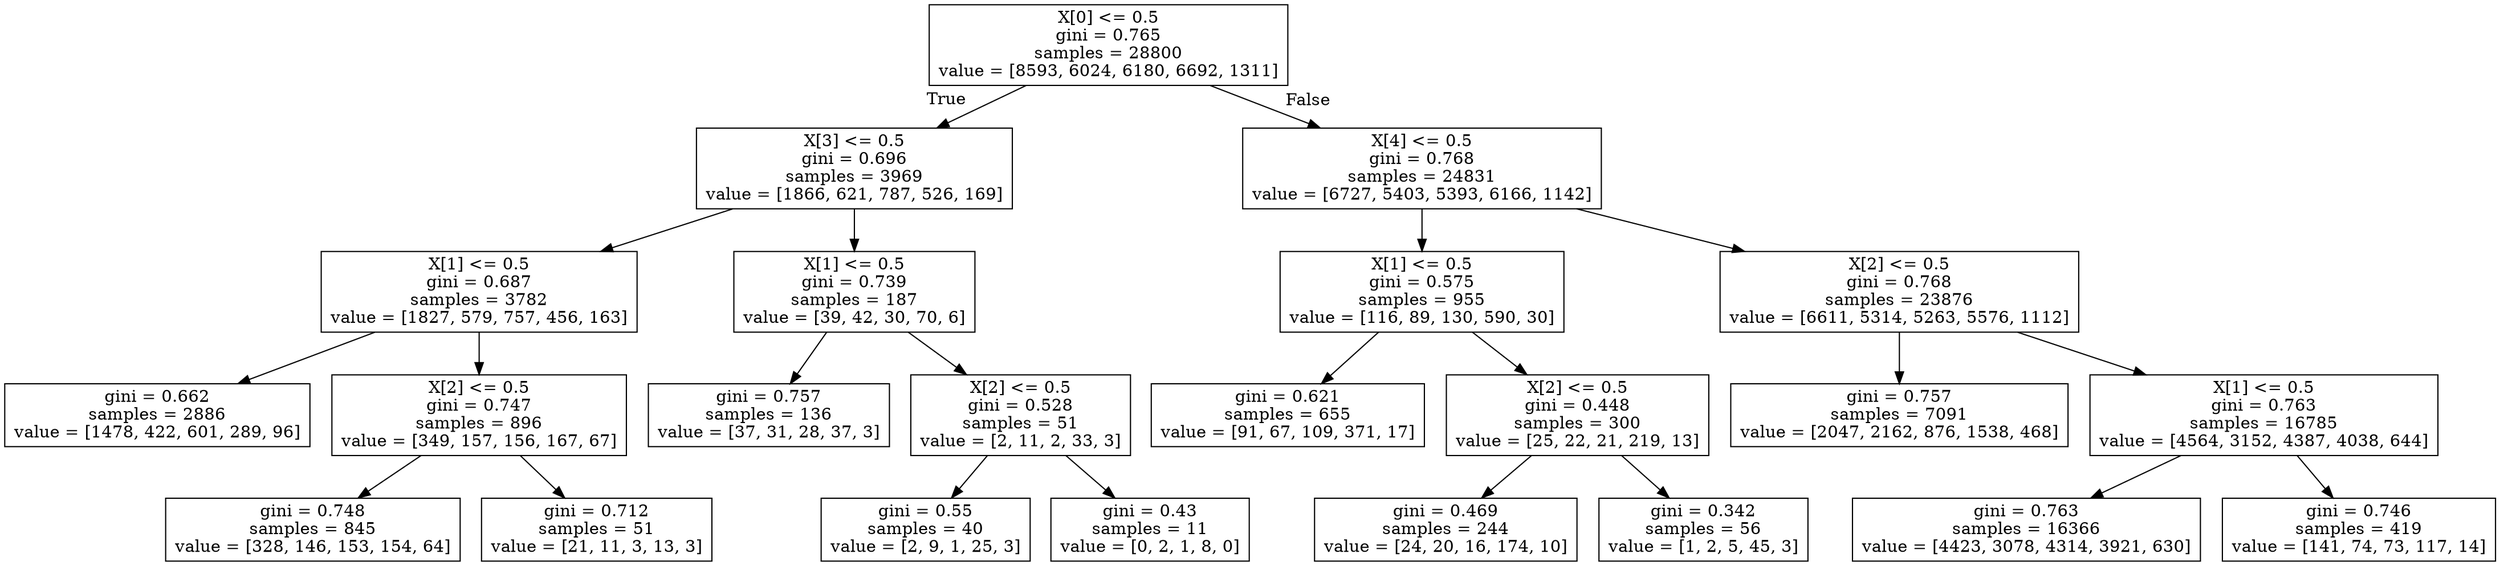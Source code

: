 digraph Tree {
node [shape=box] ;
0 [label="X[0] <= 0.5\ngini = 0.765\nsamples = 28800\nvalue = [8593, 6024, 6180, 6692, 1311]"] ;
1 [label="X[3] <= 0.5\ngini = 0.696\nsamples = 3969\nvalue = [1866, 621, 787, 526, 169]"] ;
0 -> 1 [labeldistance=2.5, labelangle=45, headlabel="True"] ;
2 [label="X[1] <= 0.5\ngini = 0.687\nsamples = 3782\nvalue = [1827, 579, 757, 456, 163]"] ;
1 -> 2 ;
3 [label="gini = 0.662\nsamples = 2886\nvalue = [1478, 422, 601, 289, 96]"] ;
2 -> 3 ;
4 [label="X[2] <= 0.5\ngini = 0.747\nsamples = 896\nvalue = [349, 157, 156, 167, 67]"] ;
2 -> 4 ;
5 [label="gini = 0.748\nsamples = 845\nvalue = [328, 146, 153, 154, 64]"] ;
4 -> 5 ;
6 [label="gini = 0.712\nsamples = 51\nvalue = [21, 11, 3, 13, 3]"] ;
4 -> 6 ;
7 [label="X[1] <= 0.5\ngini = 0.739\nsamples = 187\nvalue = [39, 42, 30, 70, 6]"] ;
1 -> 7 ;
8 [label="gini = 0.757\nsamples = 136\nvalue = [37, 31, 28, 37, 3]"] ;
7 -> 8 ;
9 [label="X[2] <= 0.5\ngini = 0.528\nsamples = 51\nvalue = [2, 11, 2, 33, 3]"] ;
7 -> 9 ;
10 [label="gini = 0.55\nsamples = 40\nvalue = [2, 9, 1, 25, 3]"] ;
9 -> 10 ;
11 [label="gini = 0.43\nsamples = 11\nvalue = [0, 2, 1, 8, 0]"] ;
9 -> 11 ;
12 [label="X[4] <= 0.5\ngini = 0.768\nsamples = 24831\nvalue = [6727, 5403, 5393, 6166, 1142]"] ;
0 -> 12 [labeldistance=2.5, labelangle=-45, headlabel="False"] ;
13 [label="X[1] <= 0.5\ngini = 0.575\nsamples = 955\nvalue = [116, 89, 130, 590, 30]"] ;
12 -> 13 ;
14 [label="gini = 0.621\nsamples = 655\nvalue = [91, 67, 109, 371, 17]"] ;
13 -> 14 ;
15 [label="X[2] <= 0.5\ngini = 0.448\nsamples = 300\nvalue = [25, 22, 21, 219, 13]"] ;
13 -> 15 ;
16 [label="gini = 0.469\nsamples = 244\nvalue = [24, 20, 16, 174, 10]"] ;
15 -> 16 ;
17 [label="gini = 0.342\nsamples = 56\nvalue = [1, 2, 5, 45, 3]"] ;
15 -> 17 ;
18 [label="X[2] <= 0.5\ngini = 0.768\nsamples = 23876\nvalue = [6611, 5314, 5263, 5576, 1112]"] ;
12 -> 18 ;
19 [label="gini = 0.757\nsamples = 7091\nvalue = [2047, 2162, 876, 1538, 468]"] ;
18 -> 19 ;
20 [label="X[1] <= 0.5\ngini = 0.763\nsamples = 16785\nvalue = [4564, 3152, 4387, 4038, 644]"] ;
18 -> 20 ;
21 [label="gini = 0.763\nsamples = 16366\nvalue = [4423, 3078, 4314, 3921, 630]"] ;
20 -> 21 ;
22 [label="gini = 0.746\nsamples = 419\nvalue = [141, 74, 73, 117, 14]"] ;
20 -> 22 ;
}